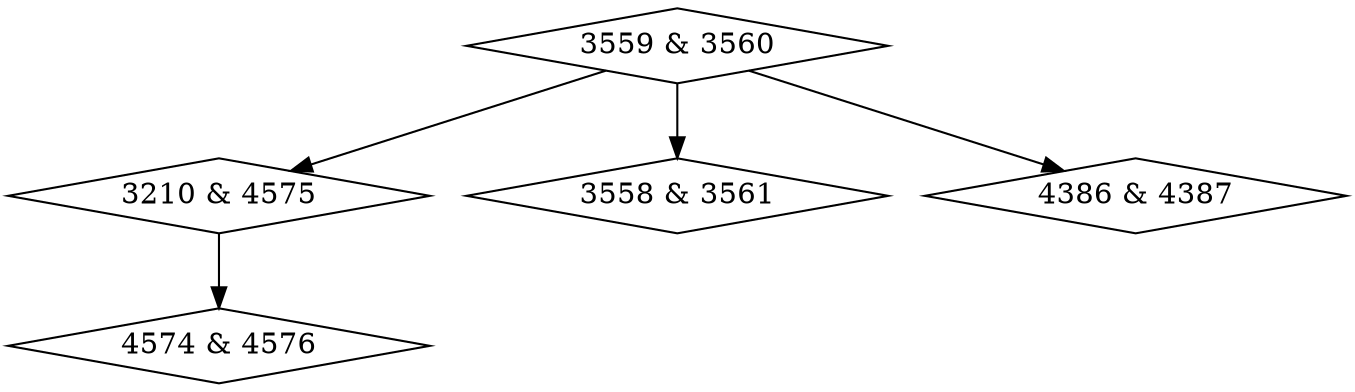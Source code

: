 digraph {
0 [label = "3210 & 4575", shape = diamond];
1 [label = "3558 & 3561", shape = diamond];
2 [label = "3559 & 3560", shape = diamond];
3 [label = "4386 & 4387", shape = diamond];
4 [label = "4574 & 4576", shape = diamond];
0->4;
2->0;
2->1;
2->3;
}
